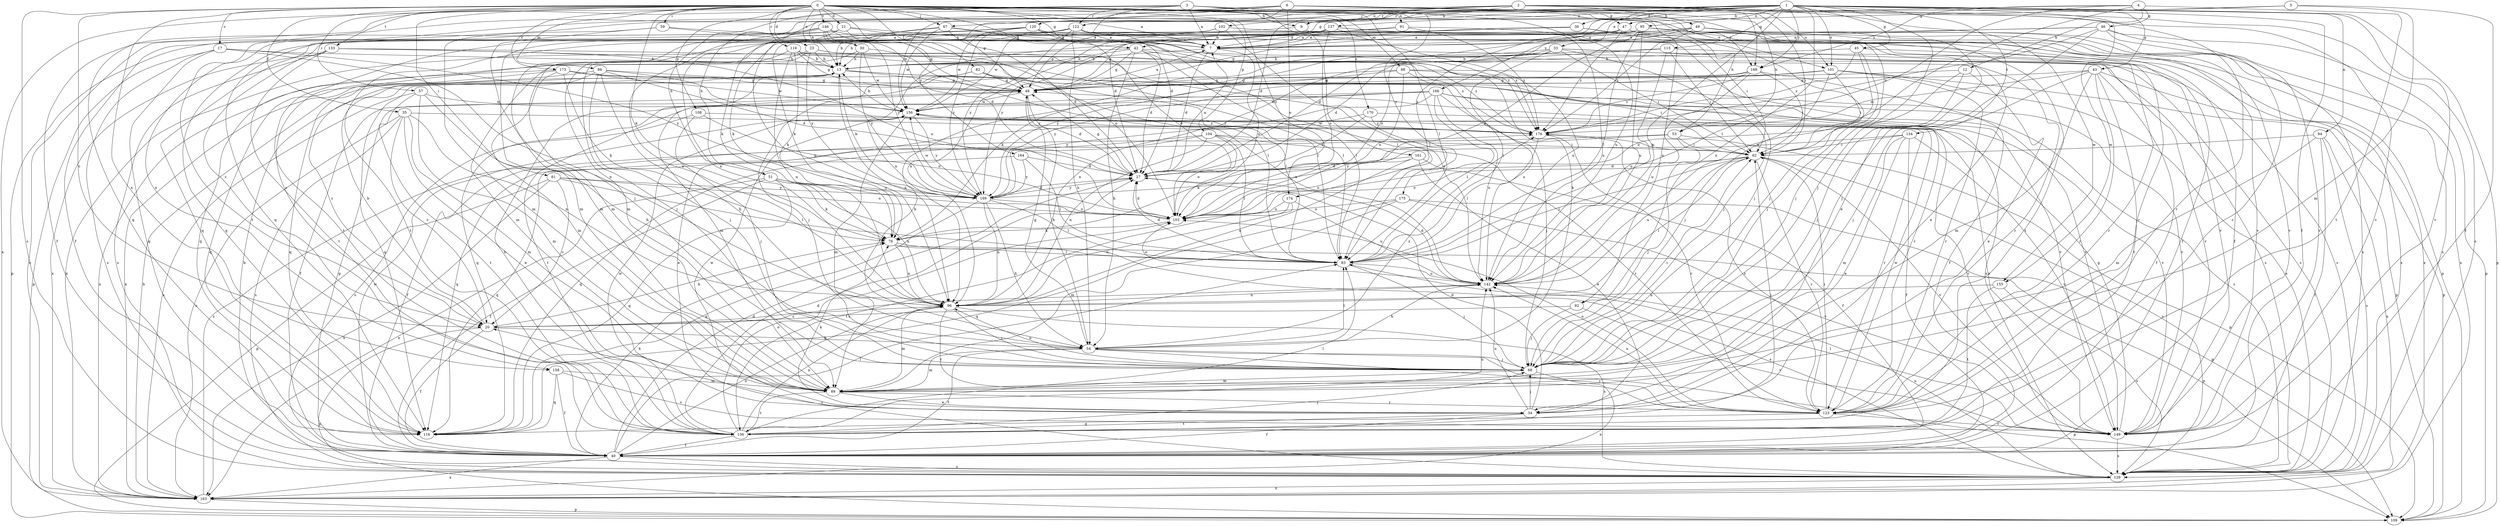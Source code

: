 strict digraph  {
0;
1;
2;
3;
4;
5;
6;
7;
9;
12;
13;
17;
20;
21;
23;
27;
30;
33;
34;
35;
36;
40;
42;
43;
45;
46;
47;
48;
49;
51;
53;
54;
57;
59;
61;
62;
67;
68;
76;
82;
83;
86;
88;
89;
91;
92;
94;
95;
96;
101;
102;
103;
104;
108;
109;
113;
116;
119;
120;
122;
123;
129;
133;
134;
136;
137;
142;
146;
149;
155;
156;
158;
161;
163;
164;
166;
168;
169;
170;
173;
174;
175;
176;
0 -> 7  [label=a];
0 -> 9  [label=b];
0 -> 17  [label=c];
0 -> 20  [label=c];
0 -> 21  [label=d];
0 -> 23  [label=d];
0 -> 27  [label=d];
0 -> 30  [label=e];
0 -> 35  [label=f];
0 -> 42  [label=g];
0 -> 57  [label=i];
0 -> 59  [label=i];
0 -> 61  [label=i];
0 -> 67  [label=j];
0 -> 76  [label=k];
0 -> 82  [label=l];
0 -> 83  [label=l];
0 -> 86  [label=m];
0 -> 88  [label=m];
0 -> 91  [label=n];
0 -> 92  [label=n];
0 -> 101  [label=o];
0 -> 104  [label=p];
0 -> 108  [label=p];
0 -> 119  [label=r];
0 -> 129  [label=s];
0 -> 133  [label=t];
0 -> 146  [label=v];
0 -> 149  [label=v];
0 -> 158  [label=x];
0 -> 164  [label=y];
0 -> 170  [label=z];
0 -> 173  [label=z];
0 -> 174  [label=z];
1 -> 33  [label=e];
1 -> 36  [label=f];
1 -> 40  [label=f];
1 -> 42  [label=g];
1 -> 43  [label=g];
1 -> 45  [label=g];
1 -> 67  [label=j];
1 -> 68  [label=j];
1 -> 92  [label=n];
1 -> 94  [label=n];
1 -> 95  [label=n];
1 -> 96  [label=n];
1 -> 101  [label=o];
1 -> 109  [label=p];
1 -> 113  [label=q];
1 -> 120  [label=r];
1 -> 122  [label=r];
1 -> 134  [label=t];
1 -> 137  [label=u];
1 -> 142  [label=u];
1 -> 149  [label=v];
1 -> 155  [label=w];
1 -> 166  [label=y];
1 -> 168  [label=y];
1 -> 174  [label=z];
2 -> 9  [label=b];
2 -> 27  [label=d];
2 -> 49  [label=h];
2 -> 51  [label=h];
2 -> 101  [label=o];
2 -> 102  [label=o];
2 -> 129  [label=s];
2 -> 155  [label=w];
2 -> 158  [label=x];
2 -> 168  [label=y];
3 -> 7  [label=a];
3 -> 27  [label=d];
3 -> 34  [label=e];
3 -> 51  [label=h];
3 -> 53  [label=h];
3 -> 116  [label=q];
3 -> 122  [label=r];
3 -> 142  [label=u];
3 -> 161  [label=x];
3 -> 163  [label=x];
3 -> 168  [label=y];
3 -> 175  [label=z];
4 -> 9  [label=b];
4 -> 12  [label=b];
4 -> 46  [label=g];
4 -> 83  [label=l];
4 -> 136  [label=t];
4 -> 142  [label=u];
4 -> 168  [label=y];
5 -> 40  [label=f];
5 -> 47  [label=g];
5 -> 89  [label=m];
5 -> 116  [label=q];
6 -> 13  [label=b];
6 -> 47  [label=g];
6 -> 48  [label=g];
6 -> 53  [label=h];
6 -> 62  [label=i];
6 -> 103  [label=o];
6 -> 123  [label=r];
6 -> 136  [label=t];
6 -> 156  [label=w];
7 -> 13  [label=b];
7 -> 27  [label=d];
7 -> 103  [label=o];
7 -> 129  [label=s];
9 -> 40  [label=f];
9 -> 89  [label=m];
12 -> 34  [label=e];
12 -> 48  [label=g];
12 -> 68  [label=j];
12 -> 103  [label=o];
13 -> 48  [label=g];
13 -> 96  [label=n];
13 -> 129  [label=s];
13 -> 149  [label=v];
13 -> 163  [label=x];
17 -> 13  [label=b];
17 -> 96  [label=n];
17 -> 109  [label=p];
17 -> 116  [label=q];
17 -> 129  [label=s];
17 -> 169  [label=y];
20 -> 13  [label=b];
20 -> 40  [label=f];
20 -> 54  [label=h];
20 -> 76  [label=k];
20 -> 109  [label=p];
20 -> 142  [label=u];
21 -> 7  [label=a];
21 -> 40  [label=f];
21 -> 83  [label=l];
21 -> 96  [label=n];
21 -> 103  [label=o];
21 -> 163  [label=x];
23 -> 13  [label=b];
23 -> 68  [label=j];
23 -> 89  [label=m];
23 -> 142  [label=u];
23 -> 169  [label=y];
23 -> 176  [label=z];
27 -> 7  [label=a];
27 -> 48  [label=g];
27 -> 169  [label=y];
30 -> 13  [label=b];
30 -> 83  [label=l];
30 -> 116  [label=q];
30 -> 156  [label=w];
30 -> 169  [label=y];
33 -> 13  [label=b];
33 -> 27  [label=d];
33 -> 62  [label=i];
33 -> 68  [label=j];
33 -> 76  [label=k];
33 -> 83  [label=l];
33 -> 129  [label=s];
33 -> 149  [label=v];
33 -> 169  [label=y];
34 -> 27  [label=d];
34 -> 40  [label=f];
34 -> 68  [label=j];
34 -> 76  [label=k];
34 -> 136  [label=t];
34 -> 142  [label=u];
34 -> 156  [label=w];
35 -> 20  [label=c];
35 -> 34  [label=e];
35 -> 89  [label=m];
35 -> 96  [label=n];
35 -> 129  [label=s];
35 -> 163  [label=x];
35 -> 176  [label=z];
36 -> 7  [label=a];
36 -> 48  [label=g];
36 -> 62  [label=i];
36 -> 68  [label=j];
36 -> 96  [label=n];
40 -> 13  [label=b];
40 -> 27  [label=d];
40 -> 48  [label=g];
40 -> 76  [label=k];
40 -> 83  [label=l];
40 -> 96  [label=n];
40 -> 129  [label=s];
40 -> 156  [label=w];
40 -> 163  [label=x];
42 -> 13  [label=b];
42 -> 27  [label=d];
42 -> 48  [label=g];
42 -> 54  [label=h];
42 -> 83  [label=l];
42 -> 129  [label=s];
42 -> 163  [label=x];
42 -> 176  [label=z];
43 -> 40  [label=f];
43 -> 48  [label=g];
43 -> 68  [label=j];
43 -> 89  [label=m];
43 -> 109  [label=p];
43 -> 123  [label=r];
43 -> 136  [label=t];
43 -> 176  [label=z];
45 -> 13  [label=b];
45 -> 62  [label=i];
45 -> 68  [label=j];
45 -> 129  [label=s];
45 -> 176  [label=z];
46 -> 7  [label=a];
46 -> 68  [label=j];
46 -> 76  [label=k];
46 -> 109  [label=p];
46 -> 123  [label=r];
46 -> 149  [label=v];
46 -> 176  [label=z];
47 -> 7  [label=a];
47 -> 40  [label=f];
47 -> 103  [label=o];
47 -> 109  [label=p];
47 -> 169  [label=y];
47 -> 176  [label=z];
48 -> 7  [label=a];
48 -> 27  [label=d];
48 -> 40  [label=f];
48 -> 54  [label=h];
48 -> 156  [label=w];
49 -> 7  [label=a];
49 -> 27  [label=d];
49 -> 96  [label=n];
49 -> 129  [label=s];
49 -> 149  [label=v];
49 -> 163  [label=x];
49 -> 176  [label=z];
51 -> 40  [label=f];
51 -> 76  [label=k];
51 -> 96  [label=n];
51 -> 103  [label=o];
51 -> 116  [label=q];
51 -> 163  [label=x];
51 -> 169  [label=y];
53 -> 62  [label=i];
53 -> 68  [label=j];
53 -> 76  [label=k];
53 -> 109  [label=p];
53 -> 116  [label=q];
54 -> 40  [label=f];
54 -> 48  [label=g];
54 -> 68  [label=j];
54 -> 83  [label=l];
54 -> 89  [label=m];
54 -> 109  [label=p];
54 -> 123  [label=r];
54 -> 176  [label=z];
57 -> 54  [label=h];
57 -> 89  [label=m];
57 -> 136  [label=t];
57 -> 156  [label=w];
57 -> 163  [label=x];
59 -> 7  [label=a];
59 -> 68  [label=j];
59 -> 89  [label=m];
59 -> 176  [label=z];
61 -> 20  [label=c];
61 -> 83  [label=l];
61 -> 103  [label=o];
61 -> 109  [label=p];
61 -> 163  [label=x];
61 -> 169  [label=y];
62 -> 27  [label=d];
62 -> 83  [label=l];
62 -> 103  [label=o];
62 -> 123  [label=r];
62 -> 129  [label=s];
62 -> 142  [label=u];
62 -> 149  [label=v];
67 -> 7  [label=a];
67 -> 27  [label=d];
67 -> 89  [label=m];
67 -> 136  [label=t];
67 -> 156  [label=w];
67 -> 176  [label=z];
68 -> 62  [label=i];
68 -> 89  [label=m];
68 -> 96  [label=n];
68 -> 163  [label=x];
76 -> 83  [label=l];
76 -> 96  [label=n];
76 -> 109  [label=p];
76 -> 129  [label=s];
82 -> 48  [label=g];
82 -> 68  [label=j];
82 -> 83  [label=l];
82 -> 89  [label=m];
82 -> 123  [label=r];
83 -> 27  [label=d];
83 -> 68  [label=j];
83 -> 142  [label=u];
86 -> 20  [label=c];
86 -> 27  [label=d];
86 -> 48  [label=g];
86 -> 54  [label=h];
86 -> 68  [label=j];
86 -> 116  [label=q];
86 -> 142  [label=u];
88 -> 48  [label=g];
88 -> 54  [label=h];
88 -> 62  [label=i];
88 -> 103  [label=o];
88 -> 142  [label=u];
88 -> 149  [label=v];
89 -> 34  [label=e];
89 -> 123  [label=r];
89 -> 136  [label=t];
91 -> 7  [label=a];
91 -> 109  [label=p];
91 -> 142  [label=u];
91 -> 176  [label=z];
92 -> 20  [label=c];
92 -> 68  [label=j];
92 -> 149  [label=v];
94 -> 40  [label=f];
94 -> 62  [label=i];
94 -> 89  [label=m];
94 -> 129  [label=s];
94 -> 163  [label=x];
95 -> 7  [label=a];
95 -> 20  [label=c];
95 -> 68  [label=j];
95 -> 83  [label=l];
95 -> 103  [label=o];
95 -> 129  [label=s];
95 -> 142  [label=u];
95 -> 149  [label=v];
96 -> 20  [label=c];
96 -> 62  [label=i];
96 -> 68  [label=j];
96 -> 89  [label=m];
96 -> 123  [label=r];
96 -> 129  [label=s];
101 -> 48  [label=g];
101 -> 62  [label=i];
101 -> 68  [label=j];
101 -> 109  [label=p];
101 -> 123  [label=r];
101 -> 129  [label=s];
101 -> 169  [label=y];
102 -> 7  [label=a];
102 -> 48  [label=g];
102 -> 83  [label=l];
102 -> 89  [label=m];
102 -> 116  [label=q];
102 -> 149  [label=v];
103 -> 27  [label=d];
103 -> 76  [label=k];
104 -> 40  [label=f];
104 -> 62  [label=i];
104 -> 83  [label=l];
104 -> 96  [label=n];
104 -> 103  [label=o];
104 -> 116  [label=q];
104 -> 123  [label=r];
108 -> 68  [label=j];
108 -> 103  [label=o];
108 -> 129  [label=s];
108 -> 176  [label=z];
113 -> 13  [label=b];
113 -> 62  [label=i];
113 -> 96  [label=n];
113 -> 123  [label=r];
113 -> 142  [label=u];
119 -> 13  [label=b];
119 -> 20  [label=c];
119 -> 48  [label=g];
119 -> 76  [label=k];
119 -> 83  [label=l];
119 -> 96  [label=n];
119 -> 123  [label=r];
120 -> 7  [label=a];
120 -> 54  [label=h];
120 -> 68  [label=j];
120 -> 89  [label=m];
120 -> 116  [label=q];
120 -> 156  [label=w];
120 -> 169  [label=y];
122 -> 7  [label=a];
122 -> 13  [label=b];
122 -> 34  [label=e];
122 -> 54  [label=h];
122 -> 123  [label=r];
122 -> 136  [label=t];
122 -> 156  [label=w];
122 -> 169  [label=y];
123 -> 62  [label=i];
123 -> 103  [label=o];
123 -> 116  [label=q];
123 -> 142  [label=u];
123 -> 149  [label=v];
123 -> 156  [label=w];
123 -> 176  [label=z];
129 -> 20  [label=c];
129 -> 142  [label=u];
129 -> 163  [label=x];
133 -> 13  [label=b];
133 -> 83  [label=l];
133 -> 103  [label=o];
133 -> 129  [label=s];
133 -> 136  [label=t];
133 -> 163  [label=x];
134 -> 34  [label=e];
134 -> 40  [label=f];
134 -> 62  [label=i];
134 -> 89  [label=m];
134 -> 149  [label=v];
134 -> 169  [label=y];
136 -> 13  [label=b];
136 -> 27  [label=d];
136 -> 40  [label=f];
136 -> 62  [label=i];
136 -> 68  [label=j];
136 -> 83  [label=l];
136 -> 96  [label=n];
136 -> 103  [label=o];
136 -> 142  [label=u];
136 -> 156  [label=w];
137 -> 7  [label=a];
137 -> 13  [label=b];
137 -> 48  [label=g];
137 -> 76  [label=k];
137 -> 103  [label=o];
137 -> 136  [label=t];
137 -> 142  [label=u];
137 -> 163  [label=x];
142 -> 27  [label=d];
142 -> 54  [label=h];
142 -> 96  [label=n];
142 -> 103  [label=o];
146 -> 7  [label=a];
146 -> 27  [label=d];
146 -> 40  [label=f];
146 -> 48  [label=g];
146 -> 76  [label=k];
146 -> 96  [label=n];
146 -> 103  [label=o];
146 -> 169  [label=y];
149 -> 48  [label=g];
149 -> 83  [label=l];
149 -> 129  [label=s];
155 -> 96  [label=n];
155 -> 129  [label=s];
155 -> 136  [label=t];
156 -> 13  [label=b];
156 -> 89  [label=m];
156 -> 123  [label=r];
156 -> 149  [label=v];
156 -> 169  [label=y];
156 -> 176  [label=z];
158 -> 40  [label=f];
158 -> 89  [label=m];
158 -> 116  [label=q];
158 -> 149  [label=v];
161 -> 27  [label=d];
161 -> 34  [label=e];
161 -> 40  [label=f];
161 -> 96  [label=n];
161 -> 103  [label=o];
163 -> 13  [label=b];
163 -> 109  [label=p];
163 -> 176  [label=z];
164 -> 27  [label=d];
164 -> 83  [label=l];
164 -> 116  [label=q];
164 -> 169  [label=y];
166 -> 68  [label=j];
166 -> 83  [label=l];
166 -> 116  [label=q];
166 -> 129  [label=s];
166 -> 136  [label=t];
166 -> 142  [label=u];
166 -> 149  [label=v];
166 -> 156  [label=w];
166 -> 169  [label=y];
168 -> 40  [label=f];
168 -> 48  [label=g];
168 -> 62  [label=i];
168 -> 116  [label=q];
168 -> 142  [label=u];
168 -> 176  [label=z];
169 -> 13  [label=b];
169 -> 27  [label=d];
169 -> 54  [label=h];
169 -> 83  [label=l];
169 -> 96  [label=n];
169 -> 103  [label=o];
169 -> 116  [label=q];
169 -> 156  [label=w];
170 -> 27  [label=d];
170 -> 34  [label=e];
170 -> 149  [label=v];
170 -> 176  [label=z];
173 -> 48  [label=g];
173 -> 76  [label=k];
173 -> 89  [label=m];
173 -> 116  [label=q];
173 -> 149  [label=v];
173 -> 156  [label=w];
173 -> 163  [label=x];
174 -> 96  [label=n];
174 -> 103  [label=o];
174 -> 136  [label=t];
174 -> 142  [label=u];
175 -> 89  [label=m];
175 -> 103  [label=o];
175 -> 109  [label=p];
175 -> 116  [label=q];
175 -> 149  [label=v];
176 -> 62  [label=i];
176 -> 83  [label=l];
176 -> 123  [label=r];
176 -> 156  [label=w];
}
